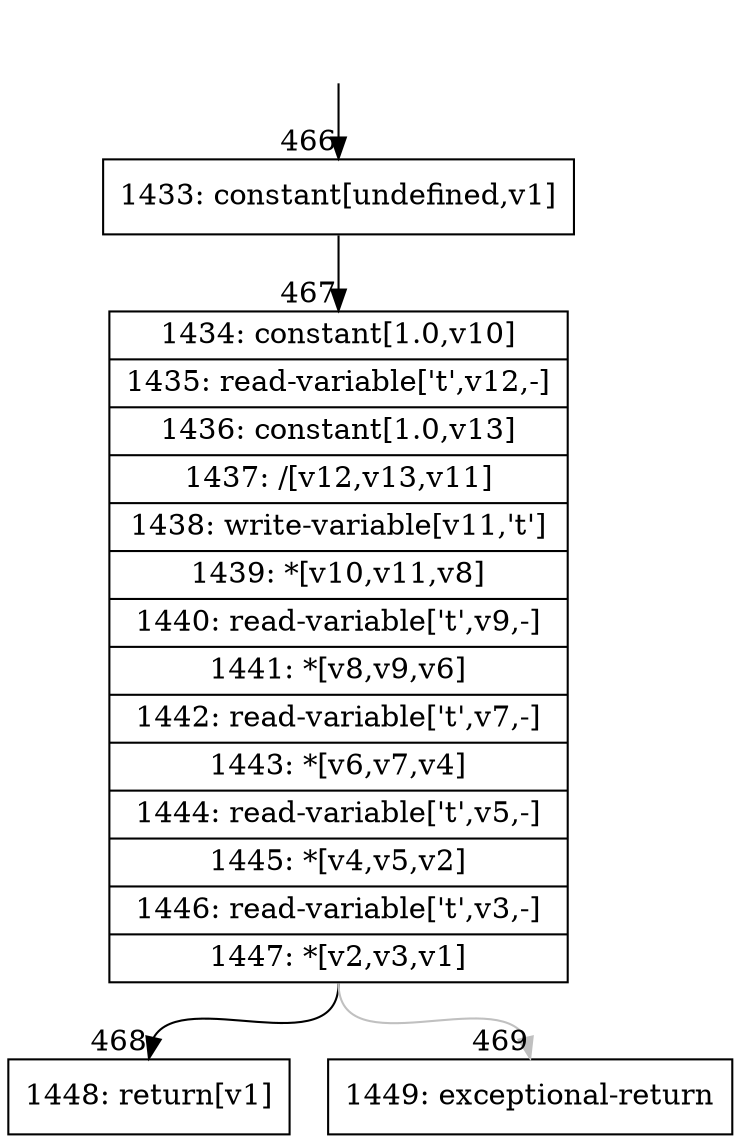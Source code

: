 digraph {
rankdir="TD"
BB_entry50[shape=none,label=""];
BB_entry50 -> BB466 [tailport=s, headport=n, headlabel="    466"]
BB466 [shape=record label="{1433: constant[undefined,v1]}" ] 
BB466 -> BB467 [tailport=s, headport=n, headlabel="      467"]
BB467 [shape=record label="{1434: constant[1.0,v10]|1435: read-variable['t',v12,-]|1436: constant[1.0,v13]|1437: /[v12,v13,v11]|1438: write-variable[v11,'t']|1439: *[v10,v11,v8]|1440: read-variable['t',v9,-]|1441: *[v8,v9,v6]|1442: read-variable['t',v7,-]|1443: *[v6,v7,v4]|1444: read-variable['t',v5,-]|1445: *[v4,v5,v2]|1446: read-variable['t',v3,-]|1447: *[v2,v3,v1]}" ] 
BB467 -> BB468 [tailport=s, headport=n, headlabel="      468"]
BB467 -> BB469 [tailport=s, headport=n, color=gray, headlabel="      469"]
BB468 [shape=record label="{1448: return[v1]}" ] 
BB469 [shape=record label="{1449: exceptional-return}" ] 
//#$~ 553
}
